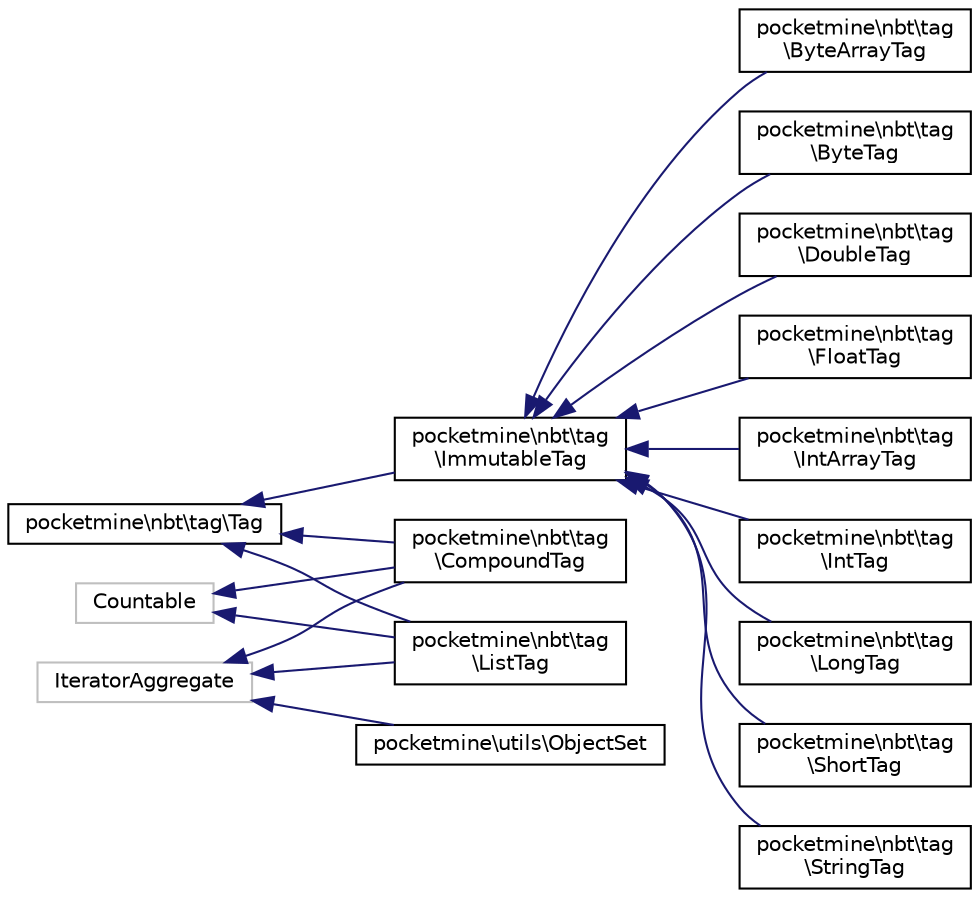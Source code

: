 digraph "Graphical Class Hierarchy"
{
 // INTERACTIVE_SVG=YES
 // LATEX_PDF_SIZE
  edge [fontname="Helvetica",fontsize="10",labelfontname="Helvetica",labelfontsize="10"];
  node [fontname="Helvetica",fontsize="10",shape=record];
  rankdir="LR";
  Node0 [label="Countable",height=0.2,width=0.4,color="grey75", fillcolor="white", style="filled",tooltip=" "];
  Node0 -> Node1 [dir="back",color="midnightblue",fontsize="10",style="solid",fontname="Helvetica"];
  Node1 [label="pocketmine\\nbt\\tag\l\\CompoundTag",height=0.2,width=0.4,color="black", fillcolor="white", style="filled",URL="$de/d67/classpocketmine_1_1nbt_1_1tag_1_1_compound_tag.html",tooltip=" "];
  Node0 -> Node3 [dir="back",color="midnightblue",fontsize="10",style="solid",fontname="Helvetica"];
  Node3 [label="pocketmine\\nbt\\tag\l\\ListTag",height=0.2,width=0.4,color="black", fillcolor="white", style="filled",URL="$d5/df4/classpocketmine_1_1nbt_1_1tag_1_1_list_tag.html",tooltip=" "];
  Node2 [label="IteratorAggregate",height=0.2,width=0.4,color="grey75", fillcolor="white", style="filled",tooltip=" "];
  Node2 -> Node1 [dir="back",color="midnightblue",fontsize="10",style="solid",fontname="Helvetica"];
  Node2 -> Node3 [dir="back",color="midnightblue",fontsize="10",style="solid",fontname="Helvetica"];
  Node2 -> Node15 [dir="back",color="midnightblue",fontsize="10",style="solid",fontname="Helvetica"];
  Node15 [label="pocketmine\\utils\\ObjectSet",height=0.2,width=0.4,color="black", fillcolor="white", style="filled",URL="$dd/de5/classpocketmine_1_1utils_1_1_object_set.html",tooltip=" "];
  Node4 [label="pocketmine\\nbt\\tag\\Tag",height=0.2,width=0.4,color="black", fillcolor="white", style="filled",URL="$dc/d26/classpocketmine_1_1nbt_1_1tag_1_1_tag.html",tooltip=" "];
  Node4 -> Node1 [dir="back",color="midnightblue",fontsize="10",style="solid",fontname="Helvetica"];
  Node4 -> Node5 [dir="back",color="midnightblue",fontsize="10",style="solid",fontname="Helvetica"];
  Node5 [label="pocketmine\\nbt\\tag\l\\ImmutableTag",height=0.2,width=0.4,color="black", fillcolor="white", style="filled",URL="$dc/ddf/classpocketmine_1_1nbt_1_1tag_1_1_immutable_tag.html",tooltip=" "];
  Node5 -> Node6 [dir="back",color="midnightblue",fontsize="10",style="solid",fontname="Helvetica"];
  Node6 [label="pocketmine\\nbt\\tag\l\\ByteArrayTag",height=0.2,width=0.4,color="black", fillcolor="white", style="filled",URL="$dd/dec/classpocketmine_1_1nbt_1_1tag_1_1_byte_array_tag.html",tooltip=" "];
  Node5 -> Node7 [dir="back",color="midnightblue",fontsize="10",style="solid",fontname="Helvetica"];
  Node7 [label="pocketmine\\nbt\\tag\l\\ByteTag",height=0.2,width=0.4,color="black", fillcolor="white", style="filled",URL="$d1/d0a/classpocketmine_1_1nbt_1_1tag_1_1_byte_tag.html",tooltip=" "];
  Node5 -> Node8 [dir="back",color="midnightblue",fontsize="10",style="solid",fontname="Helvetica"];
  Node8 [label="pocketmine\\nbt\\tag\l\\DoubleTag",height=0.2,width=0.4,color="black", fillcolor="white", style="filled",URL="$de/d4a/classpocketmine_1_1nbt_1_1tag_1_1_double_tag.html",tooltip=" "];
  Node5 -> Node9 [dir="back",color="midnightblue",fontsize="10",style="solid",fontname="Helvetica"];
  Node9 [label="pocketmine\\nbt\\tag\l\\FloatTag",height=0.2,width=0.4,color="black", fillcolor="white", style="filled",URL="$d7/d9e/classpocketmine_1_1nbt_1_1tag_1_1_float_tag.html",tooltip=" "];
  Node5 -> Node10 [dir="back",color="midnightblue",fontsize="10",style="solid",fontname="Helvetica"];
  Node10 [label="pocketmine\\nbt\\tag\l\\IntArrayTag",height=0.2,width=0.4,color="black", fillcolor="white", style="filled",URL="$da/dc3/classpocketmine_1_1nbt_1_1tag_1_1_int_array_tag.html",tooltip=" "];
  Node5 -> Node11 [dir="back",color="midnightblue",fontsize="10",style="solid",fontname="Helvetica"];
  Node11 [label="pocketmine\\nbt\\tag\l\\IntTag",height=0.2,width=0.4,color="black", fillcolor="white", style="filled",URL="$d1/dca/classpocketmine_1_1nbt_1_1tag_1_1_int_tag.html",tooltip=" "];
  Node5 -> Node12 [dir="back",color="midnightblue",fontsize="10",style="solid",fontname="Helvetica"];
  Node12 [label="pocketmine\\nbt\\tag\l\\LongTag",height=0.2,width=0.4,color="black", fillcolor="white", style="filled",URL="$d1/d29/classpocketmine_1_1nbt_1_1tag_1_1_long_tag.html",tooltip=" "];
  Node5 -> Node13 [dir="back",color="midnightblue",fontsize="10",style="solid",fontname="Helvetica"];
  Node13 [label="pocketmine\\nbt\\tag\l\\ShortTag",height=0.2,width=0.4,color="black", fillcolor="white", style="filled",URL="$db/d53/classpocketmine_1_1nbt_1_1tag_1_1_short_tag.html",tooltip=" "];
  Node5 -> Node14 [dir="back",color="midnightblue",fontsize="10",style="solid",fontname="Helvetica"];
  Node14 [label="pocketmine\\nbt\\tag\l\\StringTag",height=0.2,width=0.4,color="black", fillcolor="white", style="filled",URL="$d6/d25/classpocketmine_1_1nbt_1_1tag_1_1_string_tag.html",tooltip=" "];
  Node4 -> Node3 [dir="back",color="midnightblue",fontsize="10",style="solid",fontname="Helvetica"];
}
